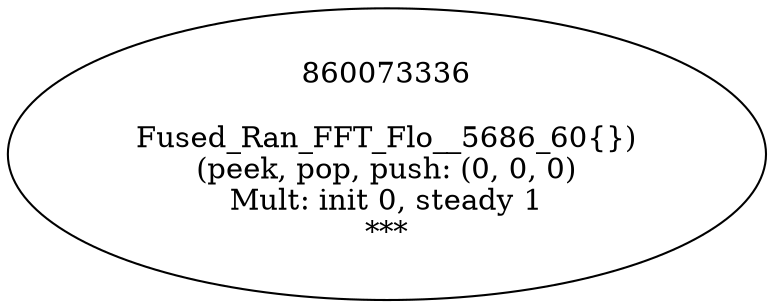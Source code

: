 digraph Flattend {
size = "8, 10.5";
860073336 [ label="860073336\n\nFused_Ran_FFT_Flo__5686_60{})\n(peek, pop, push: (0, 0, 0)\nMult: init 0, steady 1\n *** " ];
}
